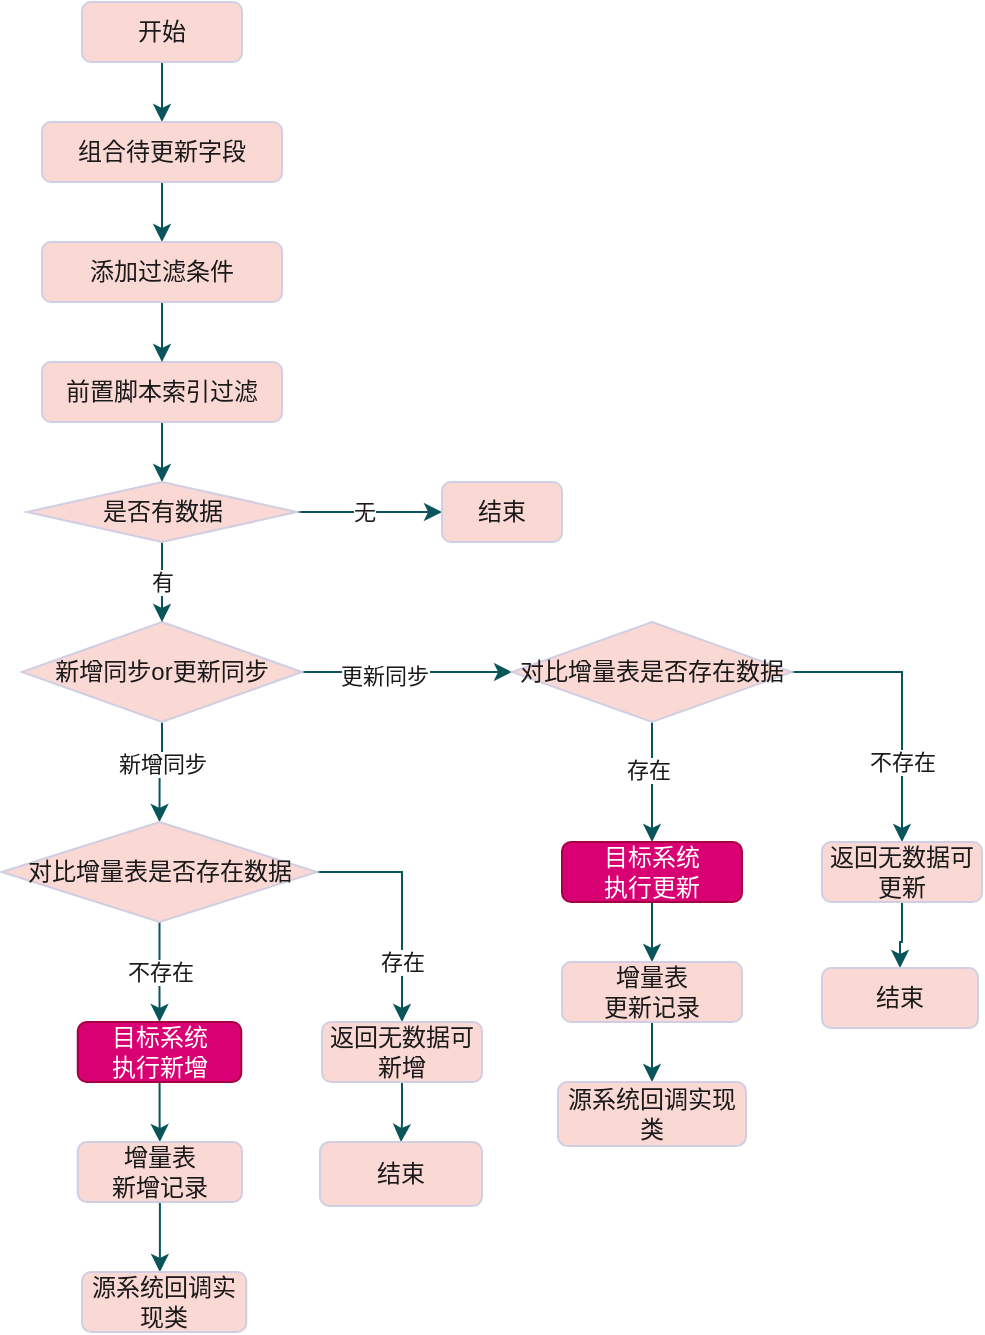 <mxfile version="20.2.3" type="github">
  <diagram id="C5RBs43oDa-KdzZeNtuy" name="Page-1">
    <mxGraphModel dx="1185" dy="635" grid="0" gridSize="10" guides="1" tooltips="1" connect="1" arrows="1" fold="1" page="1" pageScale="1" pageWidth="827" pageHeight="1169" math="0" shadow="0">
      <root>
        <mxCell id="WIyWlLk6GJQsqaUBKTNV-0" />
        <mxCell id="WIyWlLk6GJQsqaUBKTNV-1" parent="WIyWlLk6GJQsqaUBKTNV-0" />
        <mxCell id="F0Xwz5_cFICi8rasz0tl-6" style="edgeStyle=orthogonalEdgeStyle;rounded=0;orthogonalLoop=1;jettySize=auto;html=1;strokeColor=#09555B;fontColor=#1A1A1A;" edge="1" parent="WIyWlLk6GJQsqaUBKTNV-1" source="WIyWlLk6GJQsqaUBKTNV-3" target="WIyWlLk6GJQsqaUBKTNV-12">
          <mxGeometry relative="1" as="geometry" />
        </mxCell>
        <mxCell id="WIyWlLk6GJQsqaUBKTNV-3" value="开始" style="rounded=1;whiteSpace=wrap;html=1;fontSize=12;glass=0;strokeWidth=1;shadow=0;fillColor=#FAD9D5;strokeColor=#D0CEE2;fontColor=#1A1A1A;" parent="WIyWlLk6GJQsqaUBKTNV-1" vertex="1">
          <mxGeometry x="290" y="250" width="80" height="30" as="geometry" />
        </mxCell>
        <mxCell id="F0Xwz5_cFICi8rasz0tl-25" value="" style="edgeStyle=orthogonalEdgeStyle;rounded=0;orthogonalLoop=1;jettySize=auto;html=1;strokeColor=#09555B;fontColor=#1A1A1A;" edge="1" parent="WIyWlLk6GJQsqaUBKTNV-1" source="WIyWlLk6GJQsqaUBKTNV-12" target="F0Xwz5_cFICi8rasz0tl-24">
          <mxGeometry relative="1" as="geometry" />
        </mxCell>
        <mxCell id="WIyWlLk6GJQsqaUBKTNV-12" value="组合待更新字段" style="rounded=1;whiteSpace=wrap;html=1;fontSize=12;glass=0;strokeWidth=1;shadow=0;fillColor=#FAD9D5;strokeColor=#D0CEE2;fontColor=#1A1A1A;" parent="WIyWlLk6GJQsqaUBKTNV-1" vertex="1">
          <mxGeometry x="270" y="310" width="120" height="30" as="geometry" />
        </mxCell>
        <mxCell id="F0Xwz5_cFICi8rasz0tl-60" style="edgeStyle=orthogonalEdgeStyle;rounded=0;orthogonalLoop=1;jettySize=auto;html=1;entryX=0.5;entryY=0;entryDx=0;entryDy=0;strokeColor=#09555B;fontColor=#1A1A1A;" edge="1" parent="WIyWlLk6GJQsqaUBKTNV-1" source="F0Xwz5_cFICi8rasz0tl-1" target="F0Xwz5_cFICi8rasz0tl-59">
          <mxGeometry relative="1" as="geometry" />
        </mxCell>
        <mxCell id="F0Xwz5_cFICi8rasz0tl-1" value="前置脚本索引过滤" style="rounded=1;whiteSpace=wrap;html=1;fontSize=12;glass=0;strokeWidth=1;shadow=0;fillColor=#FAD9D5;strokeColor=#D0CEE2;fontColor=#1A1A1A;" vertex="1" parent="WIyWlLk6GJQsqaUBKTNV-1">
          <mxGeometry x="270" y="430" width="120" height="30" as="geometry" />
        </mxCell>
        <mxCell id="F0Xwz5_cFICi8rasz0tl-20" style="edgeStyle=orthogonalEdgeStyle;rounded=0;orthogonalLoop=1;jettySize=auto;html=1;entryX=0;entryY=0.5;entryDx=0;entryDy=0;strokeColor=#09555B;fontColor=#1A1A1A;" edge="1" parent="WIyWlLk6GJQsqaUBKTNV-1" source="F0Xwz5_cFICi8rasz0tl-4" target="F0Xwz5_cFICi8rasz0tl-16">
          <mxGeometry relative="1" as="geometry">
            <mxPoint x="500" y="585" as="targetPoint" />
          </mxGeometry>
        </mxCell>
        <mxCell id="F0Xwz5_cFICi8rasz0tl-28" value="更新同步" style="edgeLabel;html=1;align=center;verticalAlign=middle;resizable=0;points=[];fontColor=#1A1A1A;" vertex="1" connectable="0" parent="F0Xwz5_cFICi8rasz0tl-20">
          <mxGeometry x="-0.229" y="-2" relative="1" as="geometry">
            <mxPoint as="offset" />
          </mxGeometry>
        </mxCell>
        <mxCell id="F0Xwz5_cFICi8rasz0tl-35" style="edgeStyle=orthogonalEdgeStyle;rounded=0;orthogonalLoop=1;jettySize=auto;html=1;exitX=0.5;exitY=1;exitDx=0;exitDy=0;entryX=0.5;entryY=0;entryDx=0;entryDy=0;strokeColor=#09555B;fontColor=#1A1A1A;" edge="1" parent="WIyWlLk6GJQsqaUBKTNV-1" source="F0Xwz5_cFICi8rasz0tl-4" target="F0Xwz5_cFICi8rasz0tl-15">
          <mxGeometry relative="1" as="geometry" />
        </mxCell>
        <mxCell id="F0Xwz5_cFICi8rasz0tl-37" value="新增同步" style="edgeLabel;html=1;align=center;verticalAlign=middle;resizable=0;points=[];fontColor=#1A1A1A;" vertex="1" connectable="0" parent="F0Xwz5_cFICi8rasz0tl-35">
          <mxGeometry x="-0.196" relative="1" as="geometry">
            <mxPoint as="offset" />
          </mxGeometry>
        </mxCell>
        <mxCell id="F0Xwz5_cFICi8rasz0tl-4" value="新增同步or更新同步" style="rhombus;whiteSpace=wrap;html=1;fillColor=#FAD9D5;strokeColor=#D0CEE2;fontColor=#1A1A1A;" vertex="1" parent="WIyWlLk6GJQsqaUBKTNV-1">
          <mxGeometry x="260" y="560" width="140" height="50" as="geometry" />
        </mxCell>
        <mxCell id="F0Xwz5_cFICi8rasz0tl-45" style="edgeStyle=orthogonalEdgeStyle;rounded=0;orthogonalLoop=1;jettySize=auto;html=1;strokeColor=#09555B;fontColor=#1A1A1A;" edge="1" parent="WIyWlLk6GJQsqaUBKTNV-1" source="F0Xwz5_cFICi8rasz0tl-15" target="F0Xwz5_cFICi8rasz0tl-44">
          <mxGeometry relative="1" as="geometry">
            <Array as="points">
              <mxPoint x="328.75" y="750" />
              <mxPoint x="328.75" y="750" />
            </Array>
          </mxGeometry>
        </mxCell>
        <mxCell id="F0Xwz5_cFICi8rasz0tl-47" value="不存在" style="edgeLabel;html=1;align=center;verticalAlign=middle;resizable=0;points=[];fontColor=#1A1A1A;" vertex="1" connectable="0" parent="F0Xwz5_cFICi8rasz0tl-45">
          <mxGeometry x="-0.285" relative="1" as="geometry">
            <mxPoint y="7" as="offset" />
          </mxGeometry>
        </mxCell>
        <mxCell id="F0Xwz5_cFICi8rasz0tl-54" style="edgeStyle=orthogonalEdgeStyle;rounded=0;orthogonalLoop=1;jettySize=auto;html=1;strokeColor=#09555B;fontColor=#1A1A1A;" edge="1" parent="WIyWlLk6GJQsqaUBKTNV-1" source="F0Xwz5_cFICi8rasz0tl-15" target="F0Xwz5_cFICi8rasz0tl-53">
          <mxGeometry relative="1" as="geometry" />
        </mxCell>
        <mxCell id="F0Xwz5_cFICi8rasz0tl-84" value="存在" style="edgeLabel;html=1;align=center;verticalAlign=middle;resizable=0;points=[];fontColor=#1A1A1A;" vertex="1" connectable="0" parent="F0Xwz5_cFICi8rasz0tl-54">
          <mxGeometry x="-0.347" y="1" relative="1" as="geometry">
            <mxPoint x="4" y="46" as="offset" />
          </mxGeometry>
        </mxCell>
        <mxCell id="F0Xwz5_cFICi8rasz0tl-15" value="对比增量表是否存在数据" style="rhombus;whiteSpace=wrap;html=1;fillColor=#FAD9D5;strokeColor=#D0CEE2;fontColor=#1A1A1A;" vertex="1" parent="WIyWlLk6GJQsqaUBKTNV-1">
          <mxGeometry x="250" y="660" width="157.5" height="50" as="geometry" />
        </mxCell>
        <mxCell id="F0Xwz5_cFICi8rasz0tl-56" style="edgeStyle=orthogonalEdgeStyle;rounded=0;orthogonalLoop=1;jettySize=auto;html=1;entryX=0.5;entryY=0;entryDx=0;entryDy=0;strokeColor=#09555B;fontColor=#1A1A1A;" edge="1" parent="WIyWlLk6GJQsqaUBKTNV-1" source="F0Xwz5_cFICi8rasz0tl-16" target="F0Xwz5_cFICi8rasz0tl-50">
          <mxGeometry relative="1" as="geometry" />
        </mxCell>
        <mxCell id="F0Xwz5_cFICi8rasz0tl-87" value="存在" style="edgeLabel;html=1;align=center;verticalAlign=middle;resizable=0;points=[];fontColor=#1A1A1A;" vertex="1" connectable="0" parent="F0Xwz5_cFICi8rasz0tl-56">
          <mxGeometry x="-0.195" y="-2" relative="1" as="geometry">
            <mxPoint as="offset" />
          </mxGeometry>
        </mxCell>
        <mxCell id="F0Xwz5_cFICi8rasz0tl-58" style="edgeStyle=orthogonalEdgeStyle;rounded=0;orthogonalLoop=1;jettySize=auto;html=1;strokeColor=#09555B;fontColor=#1A1A1A;" edge="1" parent="WIyWlLk6GJQsqaUBKTNV-1" source="F0Xwz5_cFICi8rasz0tl-16" target="F0Xwz5_cFICi8rasz0tl-57">
          <mxGeometry relative="1" as="geometry" />
        </mxCell>
        <mxCell id="F0Xwz5_cFICi8rasz0tl-85" value="不存在" style="edgeLabel;html=1;align=center;verticalAlign=middle;resizable=0;points=[];fontColor=#1A1A1A;" vertex="1" connectable="0" parent="F0Xwz5_cFICi8rasz0tl-58">
          <mxGeometry x="-0.214" y="-1" relative="1" as="geometry">
            <mxPoint x="1" y="45" as="offset" />
          </mxGeometry>
        </mxCell>
        <mxCell id="F0Xwz5_cFICi8rasz0tl-16" value="对比增量表是否存在数据" style="rhombus;whiteSpace=wrap;html=1;fillColor=#FAD9D5;strokeColor=#D0CEE2;fontColor=#1A1A1A;" vertex="1" parent="WIyWlLk6GJQsqaUBKTNV-1">
          <mxGeometry x="505" y="560" width="140" height="50" as="geometry" />
        </mxCell>
        <mxCell id="F0Xwz5_cFICi8rasz0tl-27" style="edgeStyle=orthogonalEdgeStyle;rounded=0;orthogonalLoop=1;jettySize=auto;html=1;exitX=0.5;exitY=1;exitDx=0;exitDy=0;entryX=0.5;entryY=0;entryDx=0;entryDy=0;strokeColor=#09555B;fontColor=#1A1A1A;" edge="1" parent="WIyWlLk6GJQsqaUBKTNV-1" source="F0Xwz5_cFICi8rasz0tl-24" target="F0Xwz5_cFICi8rasz0tl-1">
          <mxGeometry relative="1" as="geometry" />
        </mxCell>
        <mxCell id="F0Xwz5_cFICi8rasz0tl-24" value="添加过滤条件" style="rounded=1;whiteSpace=wrap;html=1;fontSize=12;glass=0;strokeWidth=1;shadow=0;fillColor=#FAD9D5;strokeColor=#D0CEE2;fontColor=#1A1A1A;" vertex="1" parent="WIyWlLk6GJQsqaUBKTNV-1">
          <mxGeometry x="270" y="370" width="120" height="30" as="geometry" />
        </mxCell>
        <mxCell id="F0Xwz5_cFICi8rasz0tl-98" value="" style="edgeStyle=orthogonalEdgeStyle;rounded=0;orthogonalLoop=1;jettySize=auto;html=1;strokeColor=#09555B;fontColor=#1A1A1A;" edge="1" parent="WIyWlLk6GJQsqaUBKTNV-1" source="F0Xwz5_cFICi8rasz0tl-44" target="F0Xwz5_cFICi8rasz0tl-94">
          <mxGeometry relative="1" as="geometry" />
        </mxCell>
        <mxCell id="F0Xwz5_cFICi8rasz0tl-44" value="目标系统&lt;br&gt;执行新增" style="rounded=1;whiteSpace=wrap;html=1;fillColor=#d80073;strokeColor=#A50040;fontColor=#ffffff;" vertex="1" parent="WIyWlLk6GJQsqaUBKTNV-1">
          <mxGeometry x="287.88" y="760" width="81.75" height="30" as="geometry" />
        </mxCell>
        <mxCell id="F0Xwz5_cFICi8rasz0tl-96" value="" style="edgeStyle=orthogonalEdgeStyle;rounded=0;orthogonalLoop=1;jettySize=auto;html=1;strokeColor=#09555B;fontColor=#1A1A1A;" edge="1" parent="WIyWlLk6GJQsqaUBKTNV-1" source="F0Xwz5_cFICi8rasz0tl-50" target="F0Xwz5_cFICi8rasz0tl-95">
          <mxGeometry relative="1" as="geometry" />
        </mxCell>
        <mxCell id="F0Xwz5_cFICi8rasz0tl-50" value="目标系统&lt;br&gt;执行更新" style="rounded=1;whiteSpace=wrap;html=1;fillColor=#d80073;strokeColor=#A50040;fontColor=#ffffff;" vertex="1" parent="WIyWlLk6GJQsqaUBKTNV-1">
          <mxGeometry x="530" y="670" width="90" height="30" as="geometry" />
        </mxCell>
        <mxCell id="F0Xwz5_cFICi8rasz0tl-104" value="" style="edgeStyle=orthogonalEdgeStyle;rounded=0;orthogonalLoop=1;jettySize=auto;html=1;fontColor=#1A1A1A;strokeColor=#09555B;" edge="1" parent="WIyWlLk6GJQsqaUBKTNV-1" source="F0Xwz5_cFICi8rasz0tl-53" target="F0Xwz5_cFICi8rasz0tl-103">
          <mxGeometry relative="1" as="geometry" />
        </mxCell>
        <mxCell id="F0Xwz5_cFICi8rasz0tl-53" value="返回无数据可新增" style="rounded=1;whiteSpace=wrap;html=1;fillColor=#FAD9D5;strokeColor=#D0CEE2;fontColor=#1A1A1A;" vertex="1" parent="WIyWlLk6GJQsqaUBKTNV-1">
          <mxGeometry x="410" y="760" width="80" height="30" as="geometry" />
        </mxCell>
        <mxCell id="F0Xwz5_cFICi8rasz0tl-105" value="" style="edgeStyle=orthogonalEdgeStyle;rounded=0;orthogonalLoop=1;jettySize=auto;html=1;fontColor=#1A1A1A;strokeColor=#09555B;" edge="1" parent="WIyWlLk6GJQsqaUBKTNV-1" source="F0Xwz5_cFICi8rasz0tl-57" target="F0Xwz5_cFICi8rasz0tl-72">
          <mxGeometry relative="1" as="geometry" />
        </mxCell>
        <mxCell id="F0Xwz5_cFICi8rasz0tl-57" value="返回无数据可更新" style="rounded=1;whiteSpace=wrap;html=1;fillColor=#FAD9D5;strokeColor=#D0CEE2;fontColor=#1A1A1A;" vertex="1" parent="WIyWlLk6GJQsqaUBKTNV-1">
          <mxGeometry x="660" y="670" width="80" height="30" as="geometry" />
        </mxCell>
        <mxCell id="F0Xwz5_cFICi8rasz0tl-61" style="edgeStyle=orthogonalEdgeStyle;rounded=0;orthogonalLoop=1;jettySize=auto;html=1;exitX=0.5;exitY=1;exitDx=0;exitDy=0;entryX=0.5;entryY=0;entryDx=0;entryDy=0;strokeColor=#09555B;fontColor=#1A1A1A;" edge="1" parent="WIyWlLk6GJQsqaUBKTNV-1" source="F0Xwz5_cFICi8rasz0tl-59" target="F0Xwz5_cFICi8rasz0tl-4">
          <mxGeometry relative="1" as="geometry">
            <Array as="points">
              <mxPoint x="330" y="540" />
              <mxPoint x="330" y="540" />
            </Array>
          </mxGeometry>
        </mxCell>
        <mxCell id="F0Xwz5_cFICi8rasz0tl-65" value="有" style="edgeLabel;html=1;align=center;verticalAlign=middle;resizable=0;points=[];fontColor=#1A1A1A;" vertex="1" connectable="0" parent="F0Xwz5_cFICi8rasz0tl-61">
          <mxGeometry x="-0.21" y="3" relative="1" as="geometry">
            <mxPoint x="-3" y="4" as="offset" />
          </mxGeometry>
        </mxCell>
        <mxCell id="F0Xwz5_cFICi8rasz0tl-66" style="edgeStyle=orthogonalEdgeStyle;rounded=0;orthogonalLoop=1;jettySize=auto;html=1;strokeColor=#09555B;fontColor=#1A1A1A;" edge="1" parent="WIyWlLk6GJQsqaUBKTNV-1" source="F0Xwz5_cFICi8rasz0tl-59" target="F0Xwz5_cFICi8rasz0tl-67">
          <mxGeometry relative="1" as="geometry">
            <mxPoint x="430" y="505" as="targetPoint" />
            <Array as="points">
              <mxPoint x="420" y="505" />
              <mxPoint x="420" y="505" />
            </Array>
          </mxGeometry>
        </mxCell>
        <mxCell id="F0Xwz5_cFICi8rasz0tl-70" value="无" style="edgeLabel;html=1;align=center;verticalAlign=middle;resizable=0;points=[];fontColor=#1A1A1A;" vertex="1" connectable="0" parent="F0Xwz5_cFICi8rasz0tl-66">
          <mxGeometry x="0.185" y="-2" relative="1" as="geometry">
            <mxPoint x="-10" y="-2" as="offset" />
          </mxGeometry>
        </mxCell>
        <mxCell id="F0Xwz5_cFICi8rasz0tl-59" value="是否有数据" style="rhombus;whiteSpace=wrap;html=1;fillColor=#FAD9D5;strokeColor=#D0CEE2;fontColor=#1A1A1A;" vertex="1" parent="WIyWlLk6GJQsqaUBKTNV-1">
          <mxGeometry x="262.5" y="490" width="135" height="30" as="geometry" />
        </mxCell>
        <mxCell id="F0Xwz5_cFICi8rasz0tl-67" value="结束" style="rounded=1;whiteSpace=wrap;html=1;fillColor=#FAD9D5;strokeColor=#D0CEE2;fontColor=#1A1A1A;" vertex="1" parent="WIyWlLk6GJQsqaUBKTNV-1">
          <mxGeometry x="470" y="490" width="60" height="30" as="geometry" />
        </mxCell>
        <mxCell id="F0Xwz5_cFICi8rasz0tl-72" value="结束" style="rounded=1;whiteSpace=wrap;html=1;fillColor=#FAD9D5;strokeColor=#D0CEE2;fontColor=#1A1A1A;" vertex="1" parent="WIyWlLk6GJQsqaUBKTNV-1">
          <mxGeometry x="660" y="733" width="78" height="30" as="geometry" />
        </mxCell>
        <mxCell id="F0Xwz5_cFICi8rasz0tl-106" style="edgeStyle=orthogonalEdgeStyle;rounded=0;orthogonalLoop=1;jettySize=auto;html=1;fontColor=#1A1A1A;strokeColor=#09555B;" edge="1" parent="WIyWlLk6GJQsqaUBKTNV-1" source="F0Xwz5_cFICi8rasz0tl-94">
          <mxGeometry relative="1" as="geometry">
            <mxPoint x="328.94" y="885" as="targetPoint" />
          </mxGeometry>
        </mxCell>
        <mxCell id="F0Xwz5_cFICi8rasz0tl-94" value="增量表&lt;br&gt;新增记录" style="rounded=1;whiteSpace=wrap;html=1;fillColor=#FAD9D5;strokeColor=#D0CEE2;fontColor=#1A1A1A;" vertex="1" parent="WIyWlLk6GJQsqaUBKTNV-1">
          <mxGeometry x="287.88" y="820" width="82.12" height="30" as="geometry" />
        </mxCell>
        <mxCell id="F0Xwz5_cFICi8rasz0tl-109" value="" style="edgeStyle=orthogonalEdgeStyle;rounded=0;orthogonalLoop=1;jettySize=auto;html=1;fontColor=#1A1A1A;strokeColor=#09555B;" edge="1" parent="WIyWlLk6GJQsqaUBKTNV-1" source="F0Xwz5_cFICi8rasz0tl-95" target="F0Xwz5_cFICi8rasz0tl-108">
          <mxGeometry relative="1" as="geometry" />
        </mxCell>
        <mxCell id="F0Xwz5_cFICi8rasz0tl-95" value="增量表&lt;br&gt;更新记录" style="rounded=1;whiteSpace=wrap;html=1;fillColor=#FAD9D5;strokeColor=#D0CEE2;fontColor=#1A1A1A;" vertex="1" parent="WIyWlLk6GJQsqaUBKTNV-1">
          <mxGeometry x="530" y="730" width="90" height="30" as="geometry" />
        </mxCell>
        <mxCell id="F0Xwz5_cFICi8rasz0tl-103" value="结束" style="rounded=1;whiteSpace=wrap;html=1;fillColor=#FAD9D5;strokeColor=#D0CEE2;fontColor=#1A1A1A;" vertex="1" parent="WIyWlLk6GJQsqaUBKTNV-1">
          <mxGeometry x="409" y="820" width="81" height="32" as="geometry" />
        </mxCell>
        <mxCell id="F0Xwz5_cFICi8rasz0tl-107" value="源系统回调实现类" style="rounded=1;whiteSpace=wrap;html=1;fillColor=#FAD9D5;strokeColor=#D0CEE2;fontColor=#1A1A1A;" vertex="1" parent="WIyWlLk6GJQsqaUBKTNV-1">
          <mxGeometry x="290" y="885" width="82.12" height="30" as="geometry" />
        </mxCell>
        <mxCell id="F0Xwz5_cFICi8rasz0tl-108" value="源系统回调实现类" style="rounded=1;whiteSpace=wrap;html=1;fillColor=#FAD9D5;strokeColor=#D0CEE2;fontColor=#1A1A1A;" vertex="1" parent="WIyWlLk6GJQsqaUBKTNV-1">
          <mxGeometry x="528" y="790" width="94" height="32" as="geometry" />
        </mxCell>
      </root>
    </mxGraphModel>
  </diagram>
</mxfile>
